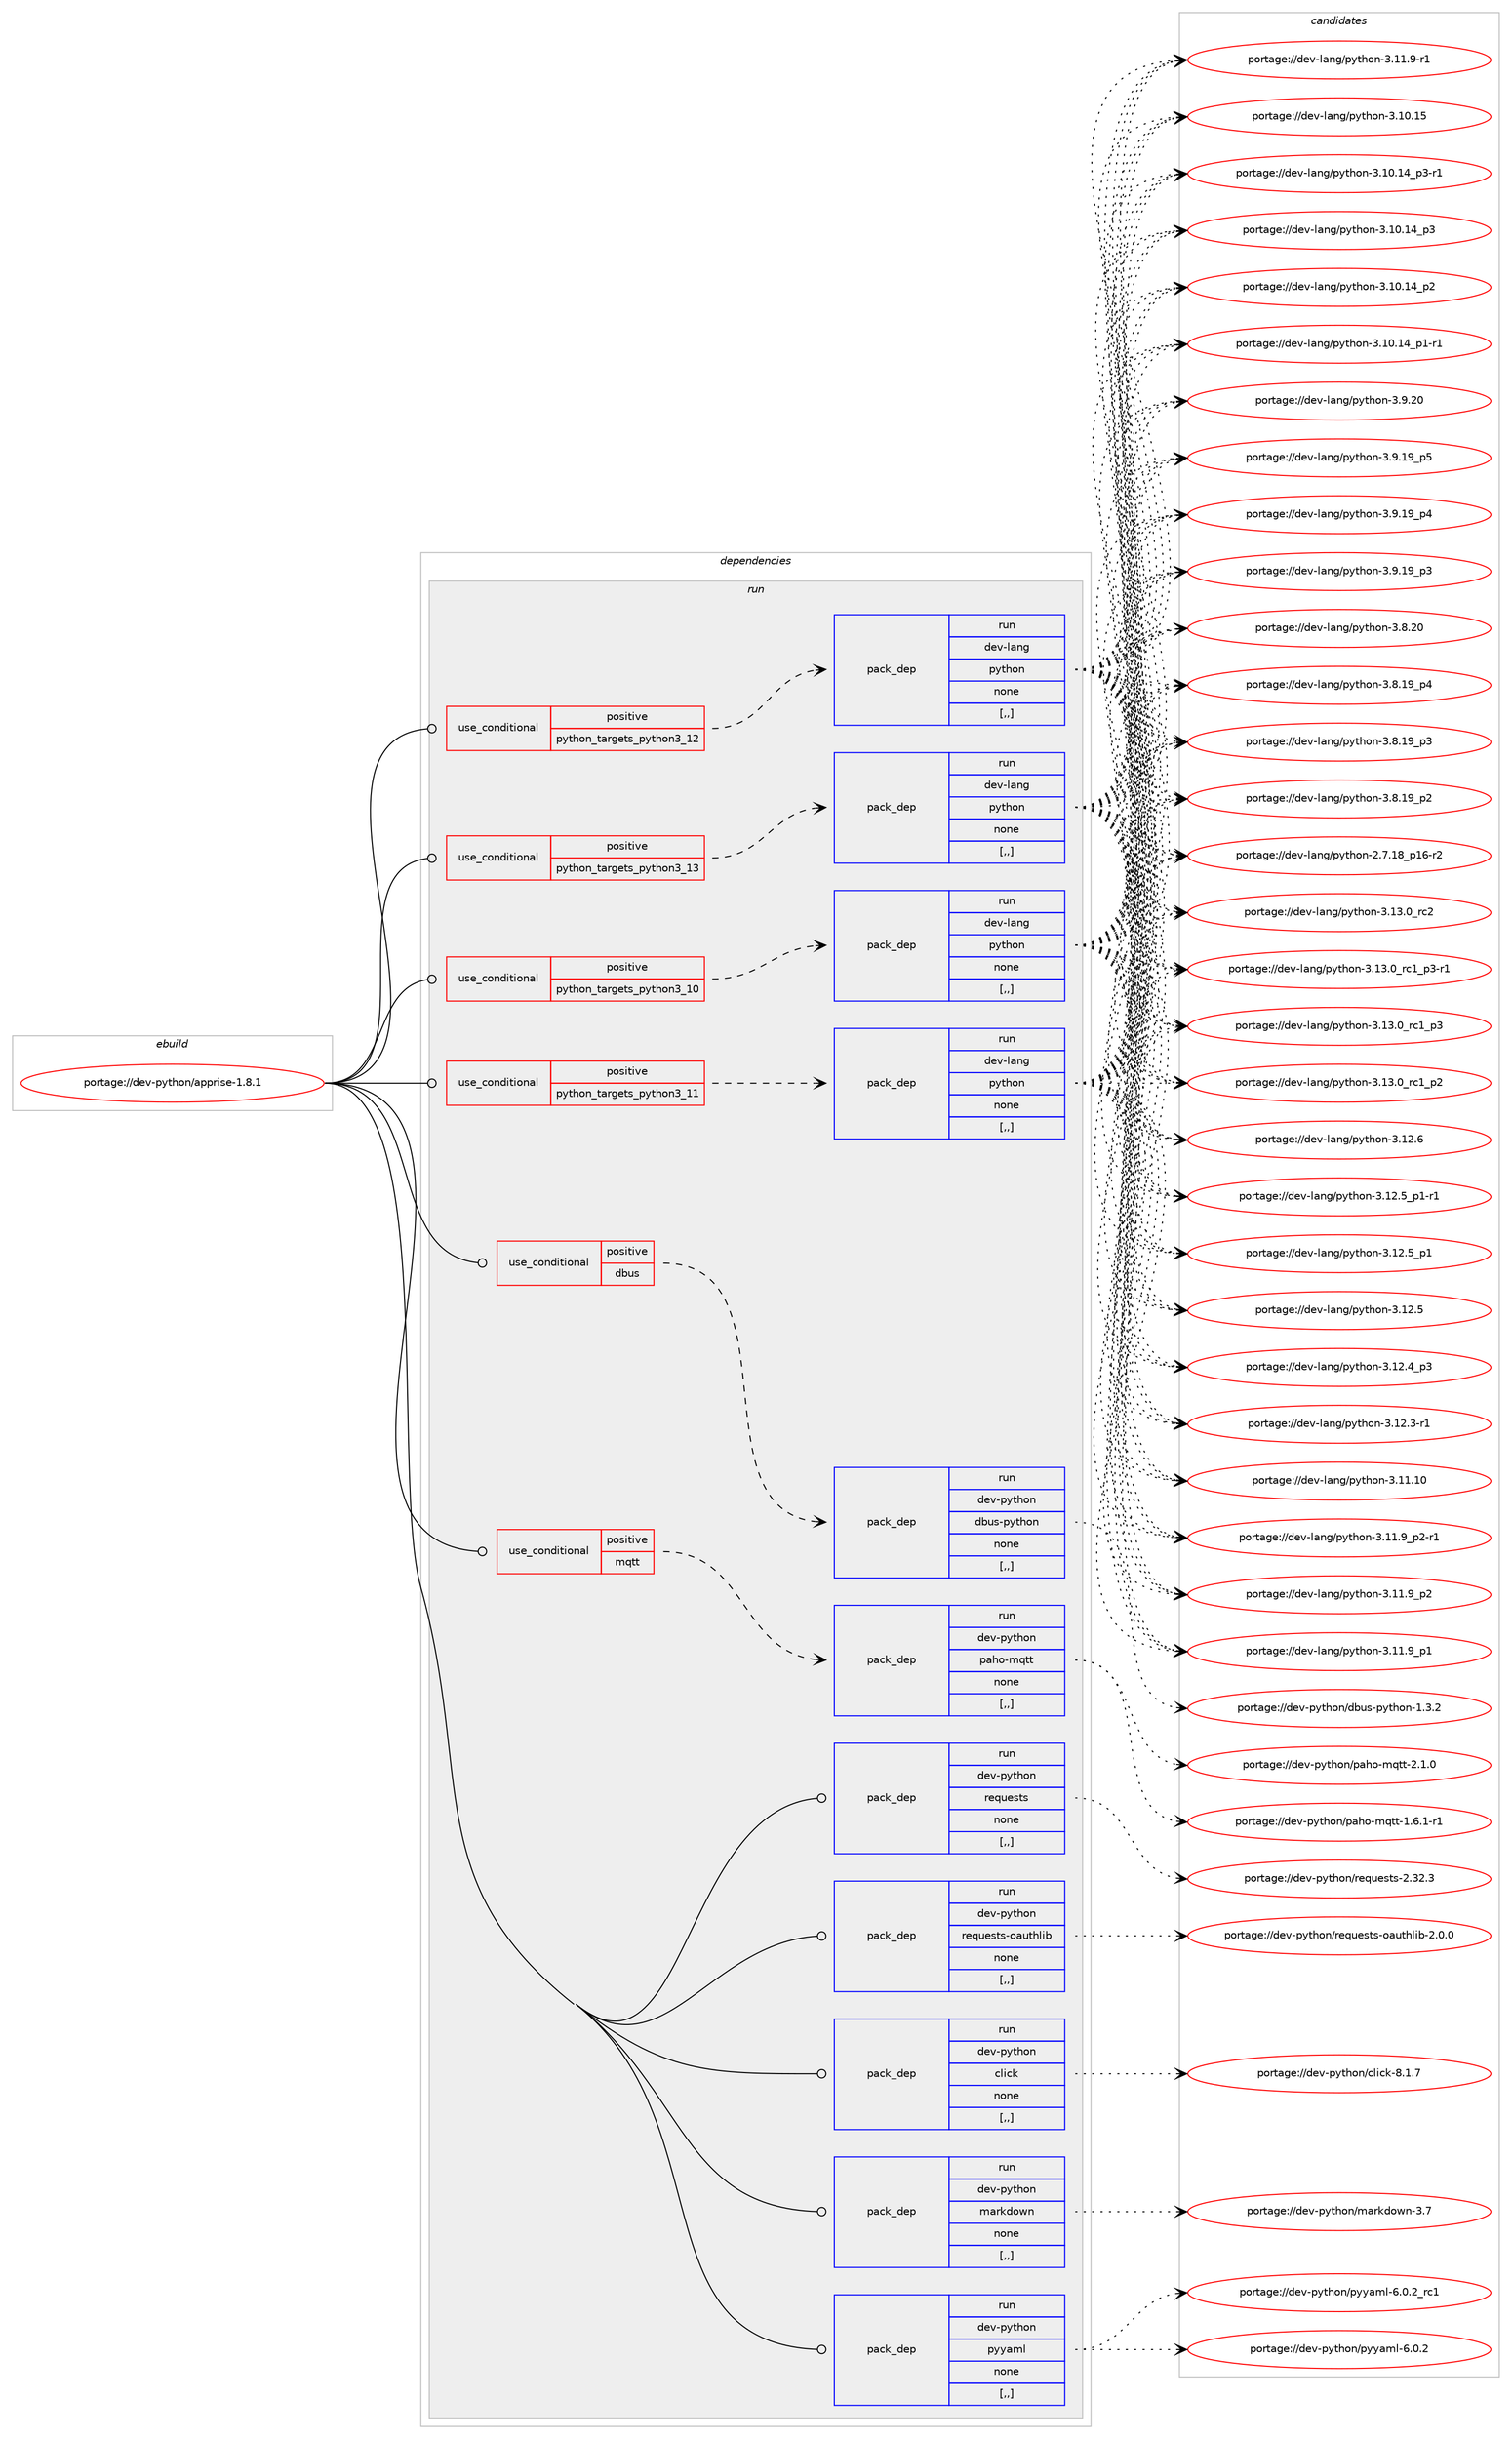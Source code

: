 digraph prolog {

# *************
# Graph options
# *************

newrank=true;
concentrate=true;
compound=true;
graph [rankdir=LR,fontname=Helvetica,fontsize=10,ranksep=1.5];#, ranksep=2.5, nodesep=0.2];
edge  [arrowhead=vee];
node  [fontname=Helvetica,fontsize=10];

# **********
# The ebuild
# **********

subgraph cluster_leftcol {
color=gray;
label=<<i>ebuild</i>>;
id [label="portage://dev-python/apprise-1.8.1", color=red, width=4, href="../dev-python/apprise-1.8.1.svg"];
}

# ****************
# The dependencies
# ****************

subgraph cluster_midcol {
color=gray;
label=<<i>dependencies</i>>;
subgraph cluster_compile {
fillcolor="#eeeeee";
style=filled;
label=<<i>compile</i>>;
}
subgraph cluster_compileandrun {
fillcolor="#eeeeee";
style=filled;
label=<<i>compile and run</i>>;
}
subgraph cluster_run {
fillcolor="#eeeeee";
style=filled;
label=<<i>run</i>>;
subgraph cond161195 {
dependency636211 [label=<<TABLE BORDER="0" CELLBORDER="1" CELLSPACING="0" CELLPADDING="4"><TR><TD ROWSPAN="3" CELLPADDING="10">use_conditional</TD></TR><TR><TD>positive</TD></TR><TR><TD>dbus</TD></TR></TABLE>>, shape=none, color=red];
subgraph pack470202 {
dependency636212 [label=<<TABLE BORDER="0" CELLBORDER="1" CELLSPACING="0" CELLPADDING="4" WIDTH="220"><TR><TD ROWSPAN="6" CELLPADDING="30">pack_dep</TD></TR><TR><TD WIDTH="110">run</TD></TR><TR><TD>dev-python</TD></TR><TR><TD>dbus-python</TD></TR><TR><TD>none</TD></TR><TR><TD>[,,]</TD></TR></TABLE>>, shape=none, color=blue];
}
dependency636211:e -> dependency636212:w [weight=20,style="dashed",arrowhead="vee"];
}
id:e -> dependency636211:w [weight=20,style="solid",arrowhead="odot"];
subgraph cond161196 {
dependency636213 [label=<<TABLE BORDER="0" CELLBORDER="1" CELLSPACING="0" CELLPADDING="4"><TR><TD ROWSPAN="3" CELLPADDING="10">use_conditional</TD></TR><TR><TD>positive</TD></TR><TR><TD>mqtt</TD></TR></TABLE>>, shape=none, color=red];
subgraph pack470203 {
dependency636214 [label=<<TABLE BORDER="0" CELLBORDER="1" CELLSPACING="0" CELLPADDING="4" WIDTH="220"><TR><TD ROWSPAN="6" CELLPADDING="30">pack_dep</TD></TR><TR><TD WIDTH="110">run</TD></TR><TR><TD>dev-python</TD></TR><TR><TD>paho-mqtt</TD></TR><TR><TD>none</TD></TR><TR><TD>[,,]</TD></TR></TABLE>>, shape=none, color=blue];
}
dependency636213:e -> dependency636214:w [weight=20,style="dashed",arrowhead="vee"];
}
id:e -> dependency636213:w [weight=20,style="solid",arrowhead="odot"];
subgraph cond161197 {
dependency636215 [label=<<TABLE BORDER="0" CELLBORDER="1" CELLSPACING="0" CELLPADDING="4"><TR><TD ROWSPAN="3" CELLPADDING="10">use_conditional</TD></TR><TR><TD>positive</TD></TR><TR><TD>python_targets_python3_10</TD></TR></TABLE>>, shape=none, color=red];
subgraph pack470204 {
dependency636216 [label=<<TABLE BORDER="0" CELLBORDER="1" CELLSPACING="0" CELLPADDING="4" WIDTH="220"><TR><TD ROWSPAN="6" CELLPADDING="30">pack_dep</TD></TR><TR><TD WIDTH="110">run</TD></TR><TR><TD>dev-lang</TD></TR><TR><TD>python</TD></TR><TR><TD>none</TD></TR><TR><TD>[,,]</TD></TR></TABLE>>, shape=none, color=blue];
}
dependency636215:e -> dependency636216:w [weight=20,style="dashed",arrowhead="vee"];
}
id:e -> dependency636215:w [weight=20,style="solid",arrowhead="odot"];
subgraph cond161198 {
dependency636217 [label=<<TABLE BORDER="0" CELLBORDER="1" CELLSPACING="0" CELLPADDING="4"><TR><TD ROWSPAN="3" CELLPADDING="10">use_conditional</TD></TR><TR><TD>positive</TD></TR><TR><TD>python_targets_python3_11</TD></TR></TABLE>>, shape=none, color=red];
subgraph pack470205 {
dependency636218 [label=<<TABLE BORDER="0" CELLBORDER="1" CELLSPACING="0" CELLPADDING="4" WIDTH="220"><TR><TD ROWSPAN="6" CELLPADDING="30">pack_dep</TD></TR><TR><TD WIDTH="110">run</TD></TR><TR><TD>dev-lang</TD></TR><TR><TD>python</TD></TR><TR><TD>none</TD></TR><TR><TD>[,,]</TD></TR></TABLE>>, shape=none, color=blue];
}
dependency636217:e -> dependency636218:w [weight=20,style="dashed",arrowhead="vee"];
}
id:e -> dependency636217:w [weight=20,style="solid",arrowhead="odot"];
subgraph cond161199 {
dependency636219 [label=<<TABLE BORDER="0" CELLBORDER="1" CELLSPACING="0" CELLPADDING="4"><TR><TD ROWSPAN="3" CELLPADDING="10">use_conditional</TD></TR><TR><TD>positive</TD></TR><TR><TD>python_targets_python3_12</TD></TR></TABLE>>, shape=none, color=red];
subgraph pack470206 {
dependency636220 [label=<<TABLE BORDER="0" CELLBORDER="1" CELLSPACING="0" CELLPADDING="4" WIDTH="220"><TR><TD ROWSPAN="6" CELLPADDING="30">pack_dep</TD></TR><TR><TD WIDTH="110">run</TD></TR><TR><TD>dev-lang</TD></TR><TR><TD>python</TD></TR><TR><TD>none</TD></TR><TR><TD>[,,]</TD></TR></TABLE>>, shape=none, color=blue];
}
dependency636219:e -> dependency636220:w [weight=20,style="dashed",arrowhead="vee"];
}
id:e -> dependency636219:w [weight=20,style="solid",arrowhead="odot"];
subgraph cond161200 {
dependency636221 [label=<<TABLE BORDER="0" CELLBORDER="1" CELLSPACING="0" CELLPADDING="4"><TR><TD ROWSPAN="3" CELLPADDING="10">use_conditional</TD></TR><TR><TD>positive</TD></TR><TR><TD>python_targets_python3_13</TD></TR></TABLE>>, shape=none, color=red];
subgraph pack470207 {
dependency636222 [label=<<TABLE BORDER="0" CELLBORDER="1" CELLSPACING="0" CELLPADDING="4" WIDTH="220"><TR><TD ROWSPAN="6" CELLPADDING="30">pack_dep</TD></TR><TR><TD WIDTH="110">run</TD></TR><TR><TD>dev-lang</TD></TR><TR><TD>python</TD></TR><TR><TD>none</TD></TR><TR><TD>[,,]</TD></TR></TABLE>>, shape=none, color=blue];
}
dependency636221:e -> dependency636222:w [weight=20,style="dashed",arrowhead="vee"];
}
id:e -> dependency636221:w [weight=20,style="solid",arrowhead="odot"];
subgraph pack470208 {
dependency636223 [label=<<TABLE BORDER="0" CELLBORDER="1" CELLSPACING="0" CELLPADDING="4" WIDTH="220"><TR><TD ROWSPAN="6" CELLPADDING="30">pack_dep</TD></TR><TR><TD WIDTH="110">run</TD></TR><TR><TD>dev-python</TD></TR><TR><TD>click</TD></TR><TR><TD>none</TD></TR><TR><TD>[,,]</TD></TR></TABLE>>, shape=none, color=blue];
}
id:e -> dependency636223:w [weight=20,style="solid",arrowhead="odot"];
subgraph pack470209 {
dependency636224 [label=<<TABLE BORDER="0" CELLBORDER="1" CELLSPACING="0" CELLPADDING="4" WIDTH="220"><TR><TD ROWSPAN="6" CELLPADDING="30">pack_dep</TD></TR><TR><TD WIDTH="110">run</TD></TR><TR><TD>dev-python</TD></TR><TR><TD>markdown</TD></TR><TR><TD>none</TD></TR><TR><TD>[,,]</TD></TR></TABLE>>, shape=none, color=blue];
}
id:e -> dependency636224:w [weight=20,style="solid",arrowhead="odot"];
subgraph pack470210 {
dependency636225 [label=<<TABLE BORDER="0" CELLBORDER="1" CELLSPACING="0" CELLPADDING="4" WIDTH="220"><TR><TD ROWSPAN="6" CELLPADDING="30">pack_dep</TD></TR><TR><TD WIDTH="110">run</TD></TR><TR><TD>dev-python</TD></TR><TR><TD>pyyaml</TD></TR><TR><TD>none</TD></TR><TR><TD>[,,]</TD></TR></TABLE>>, shape=none, color=blue];
}
id:e -> dependency636225:w [weight=20,style="solid",arrowhead="odot"];
subgraph pack470211 {
dependency636226 [label=<<TABLE BORDER="0" CELLBORDER="1" CELLSPACING="0" CELLPADDING="4" WIDTH="220"><TR><TD ROWSPAN="6" CELLPADDING="30">pack_dep</TD></TR><TR><TD WIDTH="110">run</TD></TR><TR><TD>dev-python</TD></TR><TR><TD>requests</TD></TR><TR><TD>none</TD></TR><TR><TD>[,,]</TD></TR></TABLE>>, shape=none, color=blue];
}
id:e -> dependency636226:w [weight=20,style="solid",arrowhead="odot"];
subgraph pack470212 {
dependency636227 [label=<<TABLE BORDER="0" CELLBORDER="1" CELLSPACING="0" CELLPADDING="4" WIDTH="220"><TR><TD ROWSPAN="6" CELLPADDING="30">pack_dep</TD></TR><TR><TD WIDTH="110">run</TD></TR><TR><TD>dev-python</TD></TR><TR><TD>requests-oauthlib</TD></TR><TR><TD>none</TD></TR><TR><TD>[,,]</TD></TR></TABLE>>, shape=none, color=blue];
}
id:e -> dependency636227:w [weight=20,style="solid",arrowhead="odot"];
}
}

# **************
# The candidates
# **************

subgraph cluster_choices {
rank=same;
color=gray;
label=<<i>candidates</i>>;

subgraph choice470202 {
color=black;
nodesep=1;
choice10010111845112121116104111110471009811711545112121116104111110454946514650 [label="portage://dev-python/dbus-python-1.3.2", color=red, width=4,href="../dev-python/dbus-python-1.3.2.svg"];
dependency636212:e -> choice10010111845112121116104111110471009811711545112121116104111110454946514650:w [style=dotted,weight="100"];
}
subgraph choice470203 {
color=black;
nodesep=1;
choice10010111845112121116104111110471129710411145109113116116455046494648 [label="portage://dev-python/paho-mqtt-2.1.0", color=red, width=4,href="../dev-python/paho-mqtt-2.1.0.svg"];
choice100101118451121211161041111104711297104111451091131161164549465446494511449 [label="portage://dev-python/paho-mqtt-1.6.1-r1", color=red, width=4,href="../dev-python/paho-mqtt-1.6.1-r1.svg"];
dependency636214:e -> choice10010111845112121116104111110471129710411145109113116116455046494648:w [style=dotted,weight="100"];
dependency636214:e -> choice100101118451121211161041111104711297104111451091131161164549465446494511449:w [style=dotted,weight="100"];
}
subgraph choice470204 {
color=black;
nodesep=1;
choice10010111845108971101034711212111610411111045514649514648951149950 [label="portage://dev-lang/python-3.13.0_rc2", color=red, width=4,href="../dev-lang/python-3.13.0_rc2.svg"];
choice1001011184510897110103471121211161041111104551464951464895114994995112514511449 [label="portage://dev-lang/python-3.13.0_rc1_p3-r1", color=red, width=4,href="../dev-lang/python-3.13.0_rc1_p3-r1.svg"];
choice100101118451089711010347112121116104111110455146495146489511499499511251 [label="portage://dev-lang/python-3.13.0_rc1_p3", color=red, width=4,href="../dev-lang/python-3.13.0_rc1_p3.svg"];
choice100101118451089711010347112121116104111110455146495146489511499499511250 [label="portage://dev-lang/python-3.13.0_rc1_p2", color=red, width=4,href="../dev-lang/python-3.13.0_rc1_p2.svg"];
choice10010111845108971101034711212111610411111045514649504654 [label="portage://dev-lang/python-3.12.6", color=red, width=4,href="../dev-lang/python-3.12.6.svg"];
choice1001011184510897110103471121211161041111104551464950465395112494511449 [label="portage://dev-lang/python-3.12.5_p1-r1", color=red, width=4,href="../dev-lang/python-3.12.5_p1-r1.svg"];
choice100101118451089711010347112121116104111110455146495046539511249 [label="portage://dev-lang/python-3.12.5_p1", color=red, width=4,href="../dev-lang/python-3.12.5_p1.svg"];
choice10010111845108971101034711212111610411111045514649504653 [label="portage://dev-lang/python-3.12.5", color=red, width=4,href="../dev-lang/python-3.12.5.svg"];
choice100101118451089711010347112121116104111110455146495046529511251 [label="portage://dev-lang/python-3.12.4_p3", color=red, width=4,href="../dev-lang/python-3.12.4_p3.svg"];
choice100101118451089711010347112121116104111110455146495046514511449 [label="portage://dev-lang/python-3.12.3-r1", color=red, width=4,href="../dev-lang/python-3.12.3-r1.svg"];
choice1001011184510897110103471121211161041111104551464949464948 [label="portage://dev-lang/python-3.11.10", color=red, width=4,href="../dev-lang/python-3.11.10.svg"];
choice1001011184510897110103471121211161041111104551464949465795112504511449 [label="portage://dev-lang/python-3.11.9_p2-r1", color=red, width=4,href="../dev-lang/python-3.11.9_p2-r1.svg"];
choice100101118451089711010347112121116104111110455146494946579511250 [label="portage://dev-lang/python-3.11.9_p2", color=red, width=4,href="../dev-lang/python-3.11.9_p2.svg"];
choice100101118451089711010347112121116104111110455146494946579511249 [label="portage://dev-lang/python-3.11.9_p1", color=red, width=4,href="../dev-lang/python-3.11.9_p1.svg"];
choice100101118451089711010347112121116104111110455146494946574511449 [label="portage://dev-lang/python-3.11.9-r1", color=red, width=4,href="../dev-lang/python-3.11.9-r1.svg"];
choice1001011184510897110103471121211161041111104551464948464953 [label="portage://dev-lang/python-3.10.15", color=red, width=4,href="../dev-lang/python-3.10.15.svg"];
choice100101118451089711010347112121116104111110455146494846495295112514511449 [label="portage://dev-lang/python-3.10.14_p3-r1", color=red, width=4,href="../dev-lang/python-3.10.14_p3-r1.svg"];
choice10010111845108971101034711212111610411111045514649484649529511251 [label="portage://dev-lang/python-3.10.14_p3", color=red, width=4,href="../dev-lang/python-3.10.14_p3.svg"];
choice10010111845108971101034711212111610411111045514649484649529511250 [label="portage://dev-lang/python-3.10.14_p2", color=red, width=4,href="../dev-lang/python-3.10.14_p2.svg"];
choice100101118451089711010347112121116104111110455146494846495295112494511449 [label="portage://dev-lang/python-3.10.14_p1-r1", color=red, width=4,href="../dev-lang/python-3.10.14_p1-r1.svg"];
choice10010111845108971101034711212111610411111045514657465048 [label="portage://dev-lang/python-3.9.20", color=red, width=4,href="../dev-lang/python-3.9.20.svg"];
choice100101118451089711010347112121116104111110455146574649579511253 [label="portage://dev-lang/python-3.9.19_p5", color=red, width=4,href="../dev-lang/python-3.9.19_p5.svg"];
choice100101118451089711010347112121116104111110455146574649579511252 [label="portage://dev-lang/python-3.9.19_p4", color=red, width=4,href="../dev-lang/python-3.9.19_p4.svg"];
choice100101118451089711010347112121116104111110455146574649579511251 [label="portage://dev-lang/python-3.9.19_p3", color=red, width=4,href="../dev-lang/python-3.9.19_p3.svg"];
choice10010111845108971101034711212111610411111045514656465048 [label="portage://dev-lang/python-3.8.20", color=red, width=4,href="../dev-lang/python-3.8.20.svg"];
choice100101118451089711010347112121116104111110455146564649579511252 [label="portage://dev-lang/python-3.8.19_p4", color=red, width=4,href="../dev-lang/python-3.8.19_p4.svg"];
choice100101118451089711010347112121116104111110455146564649579511251 [label="portage://dev-lang/python-3.8.19_p3", color=red, width=4,href="../dev-lang/python-3.8.19_p3.svg"];
choice100101118451089711010347112121116104111110455146564649579511250 [label="portage://dev-lang/python-3.8.19_p2", color=red, width=4,href="../dev-lang/python-3.8.19_p2.svg"];
choice100101118451089711010347112121116104111110455046554649569511249544511450 [label="portage://dev-lang/python-2.7.18_p16-r2", color=red, width=4,href="../dev-lang/python-2.7.18_p16-r2.svg"];
dependency636216:e -> choice10010111845108971101034711212111610411111045514649514648951149950:w [style=dotted,weight="100"];
dependency636216:e -> choice1001011184510897110103471121211161041111104551464951464895114994995112514511449:w [style=dotted,weight="100"];
dependency636216:e -> choice100101118451089711010347112121116104111110455146495146489511499499511251:w [style=dotted,weight="100"];
dependency636216:e -> choice100101118451089711010347112121116104111110455146495146489511499499511250:w [style=dotted,weight="100"];
dependency636216:e -> choice10010111845108971101034711212111610411111045514649504654:w [style=dotted,weight="100"];
dependency636216:e -> choice1001011184510897110103471121211161041111104551464950465395112494511449:w [style=dotted,weight="100"];
dependency636216:e -> choice100101118451089711010347112121116104111110455146495046539511249:w [style=dotted,weight="100"];
dependency636216:e -> choice10010111845108971101034711212111610411111045514649504653:w [style=dotted,weight="100"];
dependency636216:e -> choice100101118451089711010347112121116104111110455146495046529511251:w [style=dotted,weight="100"];
dependency636216:e -> choice100101118451089711010347112121116104111110455146495046514511449:w [style=dotted,weight="100"];
dependency636216:e -> choice1001011184510897110103471121211161041111104551464949464948:w [style=dotted,weight="100"];
dependency636216:e -> choice1001011184510897110103471121211161041111104551464949465795112504511449:w [style=dotted,weight="100"];
dependency636216:e -> choice100101118451089711010347112121116104111110455146494946579511250:w [style=dotted,weight="100"];
dependency636216:e -> choice100101118451089711010347112121116104111110455146494946579511249:w [style=dotted,weight="100"];
dependency636216:e -> choice100101118451089711010347112121116104111110455146494946574511449:w [style=dotted,weight="100"];
dependency636216:e -> choice1001011184510897110103471121211161041111104551464948464953:w [style=dotted,weight="100"];
dependency636216:e -> choice100101118451089711010347112121116104111110455146494846495295112514511449:w [style=dotted,weight="100"];
dependency636216:e -> choice10010111845108971101034711212111610411111045514649484649529511251:w [style=dotted,weight="100"];
dependency636216:e -> choice10010111845108971101034711212111610411111045514649484649529511250:w [style=dotted,weight="100"];
dependency636216:e -> choice100101118451089711010347112121116104111110455146494846495295112494511449:w [style=dotted,weight="100"];
dependency636216:e -> choice10010111845108971101034711212111610411111045514657465048:w [style=dotted,weight="100"];
dependency636216:e -> choice100101118451089711010347112121116104111110455146574649579511253:w [style=dotted,weight="100"];
dependency636216:e -> choice100101118451089711010347112121116104111110455146574649579511252:w [style=dotted,weight="100"];
dependency636216:e -> choice100101118451089711010347112121116104111110455146574649579511251:w [style=dotted,weight="100"];
dependency636216:e -> choice10010111845108971101034711212111610411111045514656465048:w [style=dotted,weight="100"];
dependency636216:e -> choice100101118451089711010347112121116104111110455146564649579511252:w [style=dotted,weight="100"];
dependency636216:e -> choice100101118451089711010347112121116104111110455146564649579511251:w [style=dotted,weight="100"];
dependency636216:e -> choice100101118451089711010347112121116104111110455146564649579511250:w [style=dotted,weight="100"];
dependency636216:e -> choice100101118451089711010347112121116104111110455046554649569511249544511450:w [style=dotted,weight="100"];
}
subgraph choice470205 {
color=black;
nodesep=1;
choice10010111845108971101034711212111610411111045514649514648951149950 [label="portage://dev-lang/python-3.13.0_rc2", color=red, width=4,href="../dev-lang/python-3.13.0_rc2.svg"];
choice1001011184510897110103471121211161041111104551464951464895114994995112514511449 [label="portage://dev-lang/python-3.13.0_rc1_p3-r1", color=red, width=4,href="../dev-lang/python-3.13.0_rc1_p3-r1.svg"];
choice100101118451089711010347112121116104111110455146495146489511499499511251 [label="portage://dev-lang/python-3.13.0_rc1_p3", color=red, width=4,href="../dev-lang/python-3.13.0_rc1_p3.svg"];
choice100101118451089711010347112121116104111110455146495146489511499499511250 [label="portage://dev-lang/python-3.13.0_rc1_p2", color=red, width=4,href="../dev-lang/python-3.13.0_rc1_p2.svg"];
choice10010111845108971101034711212111610411111045514649504654 [label="portage://dev-lang/python-3.12.6", color=red, width=4,href="../dev-lang/python-3.12.6.svg"];
choice1001011184510897110103471121211161041111104551464950465395112494511449 [label="portage://dev-lang/python-3.12.5_p1-r1", color=red, width=4,href="../dev-lang/python-3.12.5_p1-r1.svg"];
choice100101118451089711010347112121116104111110455146495046539511249 [label="portage://dev-lang/python-3.12.5_p1", color=red, width=4,href="../dev-lang/python-3.12.5_p1.svg"];
choice10010111845108971101034711212111610411111045514649504653 [label="portage://dev-lang/python-3.12.5", color=red, width=4,href="../dev-lang/python-3.12.5.svg"];
choice100101118451089711010347112121116104111110455146495046529511251 [label="portage://dev-lang/python-3.12.4_p3", color=red, width=4,href="../dev-lang/python-3.12.4_p3.svg"];
choice100101118451089711010347112121116104111110455146495046514511449 [label="portage://dev-lang/python-3.12.3-r1", color=red, width=4,href="../dev-lang/python-3.12.3-r1.svg"];
choice1001011184510897110103471121211161041111104551464949464948 [label="portage://dev-lang/python-3.11.10", color=red, width=4,href="../dev-lang/python-3.11.10.svg"];
choice1001011184510897110103471121211161041111104551464949465795112504511449 [label="portage://dev-lang/python-3.11.9_p2-r1", color=red, width=4,href="../dev-lang/python-3.11.9_p2-r1.svg"];
choice100101118451089711010347112121116104111110455146494946579511250 [label="portage://dev-lang/python-3.11.9_p2", color=red, width=4,href="../dev-lang/python-3.11.9_p2.svg"];
choice100101118451089711010347112121116104111110455146494946579511249 [label="portage://dev-lang/python-3.11.9_p1", color=red, width=4,href="../dev-lang/python-3.11.9_p1.svg"];
choice100101118451089711010347112121116104111110455146494946574511449 [label="portage://dev-lang/python-3.11.9-r1", color=red, width=4,href="../dev-lang/python-3.11.9-r1.svg"];
choice1001011184510897110103471121211161041111104551464948464953 [label="portage://dev-lang/python-3.10.15", color=red, width=4,href="../dev-lang/python-3.10.15.svg"];
choice100101118451089711010347112121116104111110455146494846495295112514511449 [label="portage://dev-lang/python-3.10.14_p3-r1", color=red, width=4,href="../dev-lang/python-3.10.14_p3-r1.svg"];
choice10010111845108971101034711212111610411111045514649484649529511251 [label="portage://dev-lang/python-3.10.14_p3", color=red, width=4,href="../dev-lang/python-3.10.14_p3.svg"];
choice10010111845108971101034711212111610411111045514649484649529511250 [label="portage://dev-lang/python-3.10.14_p2", color=red, width=4,href="../dev-lang/python-3.10.14_p2.svg"];
choice100101118451089711010347112121116104111110455146494846495295112494511449 [label="portage://dev-lang/python-3.10.14_p1-r1", color=red, width=4,href="../dev-lang/python-3.10.14_p1-r1.svg"];
choice10010111845108971101034711212111610411111045514657465048 [label="portage://dev-lang/python-3.9.20", color=red, width=4,href="../dev-lang/python-3.9.20.svg"];
choice100101118451089711010347112121116104111110455146574649579511253 [label="portage://dev-lang/python-3.9.19_p5", color=red, width=4,href="../dev-lang/python-3.9.19_p5.svg"];
choice100101118451089711010347112121116104111110455146574649579511252 [label="portage://dev-lang/python-3.9.19_p4", color=red, width=4,href="../dev-lang/python-3.9.19_p4.svg"];
choice100101118451089711010347112121116104111110455146574649579511251 [label="portage://dev-lang/python-3.9.19_p3", color=red, width=4,href="../dev-lang/python-3.9.19_p3.svg"];
choice10010111845108971101034711212111610411111045514656465048 [label="portage://dev-lang/python-3.8.20", color=red, width=4,href="../dev-lang/python-3.8.20.svg"];
choice100101118451089711010347112121116104111110455146564649579511252 [label="portage://dev-lang/python-3.8.19_p4", color=red, width=4,href="../dev-lang/python-3.8.19_p4.svg"];
choice100101118451089711010347112121116104111110455146564649579511251 [label="portage://dev-lang/python-3.8.19_p3", color=red, width=4,href="../dev-lang/python-3.8.19_p3.svg"];
choice100101118451089711010347112121116104111110455146564649579511250 [label="portage://dev-lang/python-3.8.19_p2", color=red, width=4,href="../dev-lang/python-3.8.19_p2.svg"];
choice100101118451089711010347112121116104111110455046554649569511249544511450 [label="portage://dev-lang/python-2.7.18_p16-r2", color=red, width=4,href="../dev-lang/python-2.7.18_p16-r2.svg"];
dependency636218:e -> choice10010111845108971101034711212111610411111045514649514648951149950:w [style=dotted,weight="100"];
dependency636218:e -> choice1001011184510897110103471121211161041111104551464951464895114994995112514511449:w [style=dotted,weight="100"];
dependency636218:e -> choice100101118451089711010347112121116104111110455146495146489511499499511251:w [style=dotted,weight="100"];
dependency636218:e -> choice100101118451089711010347112121116104111110455146495146489511499499511250:w [style=dotted,weight="100"];
dependency636218:e -> choice10010111845108971101034711212111610411111045514649504654:w [style=dotted,weight="100"];
dependency636218:e -> choice1001011184510897110103471121211161041111104551464950465395112494511449:w [style=dotted,weight="100"];
dependency636218:e -> choice100101118451089711010347112121116104111110455146495046539511249:w [style=dotted,weight="100"];
dependency636218:e -> choice10010111845108971101034711212111610411111045514649504653:w [style=dotted,weight="100"];
dependency636218:e -> choice100101118451089711010347112121116104111110455146495046529511251:w [style=dotted,weight="100"];
dependency636218:e -> choice100101118451089711010347112121116104111110455146495046514511449:w [style=dotted,weight="100"];
dependency636218:e -> choice1001011184510897110103471121211161041111104551464949464948:w [style=dotted,weight="100"];
dependency636218:e -> choice1001011184510897110103471121211161041111104551464949465795112504511449:w [style=dotted,weight="100"];
dependency636218:e -> choice100101118451089711010347112121116104111110455146494946579511250:w [style=dotted,weight="100"];
dependency636218:e -> choice100101118451089711010347112121116104111110455146494946579511249:w [style=dotted,weight="100"];
dependency636218:e -> choice100101118451089711010347112121116104111110455146494946574511449:w [style=dotted,weight="100"];
dependency636218:e -> choice1001011184510897110103471121211161041111104551464948464953:w [style=dotted,weight="100"];
dependency636218:e -> choice100101118451089711010347112121116104111110455146494846495295112514511449:w [style=dotted,weight="100"];
dependency636218:e -> choice10010111845108971101034711212111610411111045514649484649529511251:w [style=dotted,weight="100"];
dependency636218:e -> choice10010111845108971101034711212111610411111045514649484649529511250:w [style=dotted,weight="100"];
dependency636218:e -> choice100101118451089711010347112121116104111110455146494846495295112494511449:w [style=dotted,weight="100"];
dependency636218:e -> choice10010111845108971101034711212111610411111045514657465048:w [style=dotted,weight="100"];
dependency636218:e -> choice100101118451089711010347112121116104111110455146574649579511253:w [style=dotted,weight="100"];
dependency636218:e -> choice100101118451089711010347112121116104111110455146574649579511252:w [style=dotted,weight="100"];
dependency636218:e -> choice100101118451089711010347112121116104111110455146574649579511251:w [style=dotted,weight="100"];
dependency636218:e -> choice10010111845108971101034711212111610411111045514656465048:w [style=dotted,weight="100"];
dependency636218:e -> choice100101118451089711010347112121116104111110455146564649579511252:w [style=dotted,weight="100"];
dependency636218:e -> choice100101118451089711010347112121116104111110455146564649579511251:w [style=dotted,weight="100"];
dependency636218:e -> choice100101118451089711010347112121116104111110455146564649579511250:w [style=dotted,weight="100"];
dependency636218:e -> choice100101118451089711010347112121116104111110455046554649569511249544511450:w [style=dotted,weight="100"];
}
subgraph choice470206 {
color=black;
nodesep=1;
choice10010111845108971101034711212111610411111045514649514648951149950 [label="portage://dev-lang/python-3.13.0_rc2", color=red, width=4,href="../dev-lang/python-3.13.0_rc2.svg"];
choice1001011184510897110103471121211161041111104551464951464895114994995112514511449 [label="portage://dev-lang/python-3.13.0_rc1_p3-r1", color=red, width=4,href="../dev-lang/python-3.13.0_rc1_p3-r1.svg"];
choice100101118451089711010347112121116104111110455146495146489511499499511251 [label="portage://dev-lang/python-3.13.0_rc1_p3", color=red, width=4,href="../dev-lang/python-3.13.0_rc1_p3.svg"];
choice100101118451089711010347112121116104111110455146495146489511499499511250 [label="portage://dev-lang/python-3.13.0_rc1_p2", color=red, width=4,href="../dev-lang/python-3.13.0_rc1_p2.svg"];
choice10010111845108971101034711212111610411111045514649504654 [label="portage://dev-lang/python-3.12.6", color=red, width=4,href="../dev-lang/python-3.12.6.svg"];
choice1001011184510897110103471121211161041111104551464950465395112494511449 [label="portage://dev-lang/python-3.12.5_p1-r1", color=red, width=4,href="../dev-lang/python-3.12.5_p1-r1.svg"];
choice100101118451089711010347112121116104111110455146495046539511249 [label="portage://dev-lang/python-3.12.5_p1", color=red, width=4,href="../dev-lang/python-3.12.5_p1.svg"];
choice10010111845108971101034711212111610411111045514649504653 [label="portage://dev-lang/python-3.12.5", color=red, width=4,href="../dev-lang/python-3.12.5.svg"];
choice100101118451089711010347112121116104111110455146495046529511251 [label="portage://dev-lang/python-3.12.4_p3", color=red, width=4,href="../dev-lang/python-3.12.4_p3.svg"];
choice100101118451089711010347112121116104111110455146495046514511449 [label="portage://dev-lang/python-3.12.3-r1", color=red, width=4,href="../dev-lang/python-3.12.3-r1.svg"];
choice1001011184510897110103471121211161041111104551464949464948 [label="portage://dev-lang/python-3.11.10", color=red, width=4,href="../dev-lang/python-3.11.10.svg"];
choice1001011184510897110103471121211161041111104551464949465795112504511449 [label="portage://dev-lang/python-3.11.9_p2-r1", color=red, width=4,href="../dev-lang/python-3.11.9_p2-r1.svg"];
choice100101118451089711010347112121116104111110455146494946579511250 [label="portage://dev-lang/python-3.11.9_p2", color=red, width=4,href="../dev-lang/python-3.11.9_p2.svg"];
choice100101118451089711010347112121116104111110455146494946579511249 [label="portage://dev-lang/python-3.11.9_p1", color=red, width=4,href="../dev-lang/python-3.11.9_p1.svg"];
choice100101118451089711010347112121116104111110455146494946574511449 [label="portage://dev-lang/python-3.11.9-r1", color=red, width=4,href="../dev-lang/python-3.11.9-r1.svg"];
choice1001011184510897110103471121211161041111104551464948464953 [label="portage://dev-lang/python-3.10.15", color=red, width=4,href="../dev-lang/python-3.10.15.svg"];
choice100101118451089711010347112121116104111110455146494846495295112514511449 [label="portage://dev-lang/python-3.10.14_p3-r1", color=red, width=4,href="../dev-lang/python-3.10.14_p3-r1.svg"];
choice10010111845108971101034711212111610411111045514649484649529511251 [label="portage://dev-lang/python-3.10.14_p3", color=red, width=4,href="../dev-lang/python-3.10.14_p3.svg"];
choice10010111845108971101034711212111610411111045514649484649529511250 [label="portage://dev-lang/python-3.10.14_p2", color=red, width=4,href="../dev-lang/python-3.10.14_p2.svg"];
choice100101118451089711010347112121116104111110455146494846495295112494511449 [label="portage://dev-lang/python-3.10.14_p1-r1", color=red, width=4,href="../dev-lang/python-3.10.14_p1-r1.svg"];
choice10010111845108971101034711212111610411111045514657465048 [label="portage://dev-lang/python-3.9.20", color=red, width=4,href="../dev-lang/python-3.9.20.svg"];
choice100101118451089711010347112121116104111110455146574649579511253 [label="portage://dev-lang/python-3.9.19_p5", color=red, width=4,href="../dev-lang/python-3.9.19_p5.svg"];
choice100101118451089711010347112121116104111110455146574649579511252 [label="portage://dev-lang/python-3.9.19_p4", color=red, width=4,href="../dev-lang/python-3.9.19_p4.svg"];
choice100101118451089711010347112121116104111110455146574649579511251 [label="portage://dev-lang/python-3.9.19_p3", color=red, width=4,href="../dev-lang/python-3.9.19_p3.svg"];
choice10010111845108971101034711212111610411111045514656465048 [label="portage://dev-lang/python-3.8.20", color=red, width=4,href="../dev-lang/python-3.8.20.svg"];
choice100101118451089711010347112121116104111110455146564649579511252 [label="portage://dev-lang/python-3.8.19_p4", color=red, width=4,href="../dev-lang/python-3.8.19_p4.svg"];
choice100101118451089711010347112121116104111110455146564649579511251 [label="portage://dev-lang/python-3.8.19_p3", color=red, width=4,href="../dev-lang/python-3.8.19_p3.svg"];
choice100101118451089711010347112121116104111110455146564649579511250 [label="portage://dev-lang/python-3.8.19_p2", color=red, width=4,href="../dev-lang/python-3.8.19_p2.svg"];
choice100101118451089711010347112121116104111110455046554649569511249544511450 [label="portage://dev-lang/python-2.7.18_p16-r2", color=red, width=4,href="../dev-lang/python-2.7.18_p16-r2.svg"];
dependency636220:e -> choice10010111845108971101034711212111610411111045514649514648951149950:w [style=dotted,weight="100"];
dependency636220:e -> choice1001011184510897110103471121211161041111104551464951464895114994995112514511449:w [style=dotted,weight="100"];
dependency636220:e -> choice100101118451089711010347112121116104111110455146495146489511499499511251:w [style=dotted,weight="100"];
dependency636220:e -> choice100101118451089711010347112121116104111110455146495146489511499499511250:w [style=dotted,weight="100"];
dependency636220:e -> choice10010111845108971101034711212111610411111045514649504654:w [style=dotted,weight="100"];
dependency636220:e -> choice1001011184510897110103471121211161041111104551464950465395112494511449:w [style=dotted,weight="100"];
dependency636220:e -> choice100101118451089711010347112121116104111110455146495046539511249:w [style=dotted,weight="100"];
dependency636220:e -> choice10010111845108971101034711212111610411111045514649504653:w [style=dotted,weight="100"];
dependency636220:e -> choice100101118451089711010347112121116104111110455146495046529511251:w [style=dotted,weight="100"];
dependency636220:e -> choice100101118451089711010347112121116104111110455146495046514511449:w [style=dotted,weight="100"];
dependency636220:e -> choice1001011184510897110103471121211161041111104551464949464948:w [style=dotted,weight="100"];
dependency636220:e -> choice1001011184510897110103471121211161041111104551464949465795112504511449:w [style=dotted,weight="100"];
dependency636220:e -> choice100101118451089711010347112121116104111110455146494946579511250:w [style=dotted,weight="100"];
dependency636220:e -> choice100101118451089711010347112121116104111110455146494946579511249:w [style=dotted,weight="100"];
dependency636220:e -> choice100101118451089711010347112121116104111110455146494946574511449:w [style=dotted,weight="100"];
dependency636220:e -> choice1001011184510897110103471121211161041111104551464948464953:w [style=dotted,weight="100"];
dependency636220:e -> choice100101118451089711010347112121116104111110455146494846495295112514511449:w [style=dotted,weight="100"];
dependency636220:e -> choice10010111845108971101034711212111610411111045514649484649529511251:w [style=dotted,weight="100"];
dependency636220:e -> choice10010111845108971101034711212111610411111045514649484649529511250:w [style=dotted,weight="100"];
dependency636220:e -> choice100101118451089711010347112121116104111110455146494846495295112494511449:w [style=dotted,weight="100"];
dependency636220:e -> choice10010111845108971101034711212111610411111045514657465048:w [style=dotted,weight="100"];
dependency636220:e -> choice100101118451089711010347112121116104111110455146574649579511253:w [style=dotted,weight="100"];
dependency636220:e -> choice100101118451089711010347112121116104111110455146574649579511252:w [style=dotted,weight="100"];
dependency636220:e -> choice100101118451089711010347112121116104111110455146574649579511251:w [style=dotted,weight="100"];
dependency636220:e -> choice10010111845108971101034711212111610411111045514656465048:w [style=dotted,weight="100"];
dependency636220:e -> choice100101118451089711010347112121116104111110455146564649579511252:w [style=dotted,weight="100"];
dependency636220:e -> choice100101118451089711010347112121116104111110455146564649579511251:w [style=dotted,weight="100"];
dependency636220:e -> choice100101118451089711010347112121116104111110455146564649579511250:w [style=dotted,weight="100"];
dependency636220:e -> choice100101118451089711010347112121116104111110455046554649569511249544511450:w [style=dotted,weight="100"];
}
subgraph choice470207 {
color=black;
nodesep=1;
choice10010111845108971101034711212111610411111045514649514648951149950 [label="portage://dev-lang/python-3.13.0_rc2", color=red, width=4,href="../dev-lang/python-3.13.0_rc2.svg"];
choice1001011184510897110103471121211161041111104551464951464895114994995112514511449 [label="portage://dev-lang/python-3.13.0_rc1_p3-r1", color=red, width=4,href="../dev-lang/python-3.13.0_rc1_p3-r1.svg"];
choice100101118451089711010347112121116104111110455146495146489511499499511251 [label="portage://dev-lang/python-3.13.0_rc1_p3", color=red, width=4,href="../dev-lang/python-3.13.0_rc1_p3.svg"];
choice100101118451089711010347112121116104111110455146495146489511499499511250 [label="portage://dev-lang/python-3.13.0_rc1_p2", color=red, width=4,href="../dev-lang/python-3.13.0_rc1_p2.svg"];
choice10010111845108971101034711212111610411111045514649504654 [label="portage://dev-lang/python-3.12.6", color=red, width=4,href="../dev-lang/python-3.12.6.svg"];
choice1001011184510897110103471121211161041111104551464950465395112494511449 [label="portage://dev-lang/python-3.12.5_p1-r1", color=red, width=4,href="../dev-lang/python-3.12.5_p1-r1.svg"];
choice100101118451089711010347112121116104111110455146495046539511249 [label="portage://dev-lang/python-3.12.5_p1", color=red, width=4,href="../dev-lang/python-3.12.5_p1.svg"];
choice10010111845108971101034711212111610411111045514649504653 [label="portage://dev-lang/python-3.12.5", color=red, width=4,href="../dev-lang/python-3.12.5.svg"];
choice100101118451089711010347112121116104111110455146495046529511251 [label="portage://dev-lang/python-3.12.4_p3", color=red, width=4,href="../dev-lang/python-3.12.4_p3.svg"];
choice100101118451089711010347112121116104111110455146495046514511449 [label="portage://dev-lang/python-3.12.3-r1", color=red, width=4,href="../dev-lang/python-3.12.3-r1.svg"];
choice1001011184510897110103471121211161041111104551464949464948 [label="portage://dev-lang/python-3.11.10", color=red, width=4,href="../dev-lang/python-3.11.10.svg"];
choice1001011184510897110103471121211161041111104551464949465795112504511449 [label="portage://dev-lang/python-3.11.9_p2-r1", color=red, width=4,href="../dev-lang/python-3.11.9_p2-r1.svg"];
choice100101118451089711010347112121116104111110455146494946579511250 [label="portage://dev-lang/python-3.11.9_p2", color=red, width=4,href="../dev-lang/python-3.11.9_p2.svg"];
choice100101118451089711010347112121116104111110455146494946579511249 [label="portage://dev-lang/python-3.11.9_p1", color=red, width=4,href="../dev-lang/python-3.11.9_p1.svg"];
choice100101118451089711010347112121116104111110455146494946574511449 [label="portage://dev-lang/python-3.11.9-r1", color=red, width=4,href="../dev-lang/python-3.11.9-r1.svg"];
choice1001011184510897110103471121211161041111104551464948464953 [label="portage://dev-lang/python-3.10.15", color=red, width=4,href="../dev-lang/python-3.10.15.svg"];
choice100101118451089711010347112121116104111110455146494846495295112514511449 [label="portage://dev-lang/python-3.10.14_p3-r1", color=red, width=4,href="../dev-lang/python-3.10.14_p3-r1.svg"];
choice10010111845108971101034711212111610411111045514649484649529511251 [label="portage://dev-lang/python-3.10.14_p3", color=red, width=4,href="../dev-lang/python-3.10.14_p3.svg"];
choice10010111845108971101034711212111610411111045514649484649529511250 [label="portage://dev-lang/python-3.10.14_p2", color=red, width=4,href="../dev-lang/python-3.10.14_p2.svg"];
choice100101118451089711010347112121116104111110455146494846495295112494511449 [label="portage://dev-lang/python-3.10.14_p1-r1", color=red, width=4,href="../dev-lang/python-3.10.14_p1-r1.svg"];
choice10010111845108971101034711212111610411111045514657465048 [label="portage://dev-lang/python-3.9.20", color=red, width=4,href="../dev-lang/python-3.9.20.svg"];
choice100101118451089711010347112121116104111110455146574649579511253 [label="portage://dev-lang/python-3.9.19_p5", color=red, width=4,href="../dev-lang/python-3.9.19_p5.svg"];
choice100101118451089711010347112121116104111110455146574649579511252 [label="portage://dev-lang/python-3.9.19_p4", color=red, width=4,href="../dev-lang/python-3.9.19_p4.svg"];
choice100101118451089711010347112121116104111110455146574649579511251 [label="portage://dev-lang/python-3.9.19_p3", color=red, width=4,href="../dev-lang/python-3.9.19_p3.svg"];
choice10010111845108971101034711212111610411111045514656465048 [label="portage://dev-lang/python-3.8.20", color=red, width=4,href="../dev-lang/python-3.8.20.svg"];
choice100101118451089711010347112121116104111110455146564649579511252 [label="portage://dev-lang/python-3.8.19_p4", color=red, width=4,href="../dev-lang/python-3.8.19_p4.svg"];
choice100101118451089711010347112121116104111110455146564649579511251 [label="portage://dev-lang/python-3.8.19_p3", color=red, width=4,href="../dev-lang/python-3.8.19_p3.svg"];
choice100101118451089711010347112121116104111110455146564649579511250 [label="portage://dev-lang/python-3.8.19_p2", color=red, width=4,href="../dev-lang/python-3.8.19_p2.svg"];
choice100101118451089711010347112121116104111110455046554649569511249544511450 [label="portage://dev-lang/python-2.7.18_p16-r2", color=red, width=4,href="../dev-lang/python-2.7.18_p16-r2.svg"];
dependency636222:e -> choice10010111845108971101034711212111610411111045514649514648951149950:w [style=dotted,weight="100"];
dependency636222:e -> choice1001011184510897110103471121211161041111104551464951464895114994995112514511449:w [style=dotted,weight="100"];
dependency636222:e -> choice100101118451089711010347112121116104111110455146495146489511499499511251:w [style=dotted,weight="100"];
dependency636222:e -> choice100101118451089711010347112121116104111110455146495146489511499499511250:w [style=dotted,weight="100"];
dependency636222:e -> choice10010111845108971101034711212111610411111045514649504654:w [style=dotted,weight="100"];
dependency636222:e -> choice1001011184510897110103471121211161041111104551464950465395112494511449:w [style=dotted,weight="100"];
dependency636222:e -> choice100101118451089711010347112121116104111110455146495046539511249:w [style=dotted,weight="100"];
dependency636222:e -> choice10010111845108971101034711212111610411111045514649504653:w [style=dotted,weight="100"];
dependency636222:e -> choice100101118451089711010347112121116104111110455146495046529511251:w [style=dotted,weight="100"];
dependency636222:e -> choice100101118451089711010347112121116104111110455146495046514511449:w [style=dotted,weight="100"];
dependency636222:e -> choice1001011184510897110103471121211161041111104551464949464948:w [style=dotted,weight="100"];
dependency636222:e -> choice1001011184510897110103471121211161041111104551464949465795112504511449:w [style=dotted,weight="100"];
dependency636222:e -> choice100101118451089711010347112121116104111110455146494946579511250:w [style=dotted,weight="100"];
dependency636222:e -> choice100101118451089711010347112121116104111110455146494946579511249:w [style=dotted,weight="100"];
dependency636222:e -> choice100101118451089711010347112121116104111110455146494946574511449:w [style=dotted,weight="100"];
dependency636222:e -> choice1001011184510897110103471121211161041111104551464948464953:w [style=dotted,weight="100"];
dependency636222:e -> choice100101118451089711010347112121116104111110455146494846495295112514511449:w [style=dotted,weight="100"];
dependency636222:e -> choice10010111845108971101034711212111610411111045514649484649529511251:w [style=dotted,weight="100"];
dependency636222:e -> choice10010111845108971101034711212111610411111045514649484649529511250:w [style=dotted,weight="100"];
dependency636222:e -> choice100101118451089711010347112121116104111110455146494846495295112494511449:w [style=dotted,weight="100"];
dependency636222:e -> choice10010111845108971101034711212111610411111045514657465048:w [style=dotted,weight="100"];
dependency636222:e -> choice100101118451089711010347112121116104111110455146574649579511253:w [style=dotted,weight="100"];
dependency636222:e -> choice100101118451089711010347112121116104111110455146574649579511252:w [style=dotted,weight="100"];
dependency636222:e -> choice100101118451089711010347112121116104111110455146574649579511251:w [style=dotted,weight="100"];
dependency636222:e -> choice10010111845108971101034711212111610411111045514656465048:w [style=dotted,weight="100"];
dependency636222:e -> choice100101118451089711010347112121116104111110455146564649579511252:w [style=dotted,weight="100"];
dependency636222:e -> choice100101118451089711010347112121116104111110455146564649579511251:w [style=dotted,weight="100"];
dependency636222:e -> choice100101118451089711010347112121116104111110455146564649579511250:w [style=dotted,weight="100"];
dependency636222:e -> choice100101118451089711010347112121116104111110455046554649569511249544511450:w [style=dotted,weight="100"];
}
subgraph choice470208 {
color=black;
nodesep=1;
choice10010111845112121116104111110479910810599107455646494655 [label="portage://dev-python/click-8.1.7", color=red, width=4,href="../dev-python/click-8.1.7.svg"];
dependency636223:e -> choice10010111845112121116104111110479910810599107455646494655:w [style=dotted,weight="100"];
}
subgraph choice470209 {
color=black;
nodesep=1;
choice10010111845112121116104111110471099711410710011111911045514655 [label="portage://dev-python/markdown-3.7", color=red, width=4,href="../dev-python/markdown-3.7.svg"];
dependency636224:e -> choice10010111845112121116104111110471099711410710011111911045514655:w [style=dotted,weight="100"];
}
subgraph choice470210 {
color=black;
nodesep=1;
choice100101118451121211161041111104711212112197109108455446484650951149949 [label="portage://dev-python/pyyaml-6.0.2_rc1", color=red, width=4,href="../dev-python/pyyaml-6.0.2_rc1.svg"];
choice100101118451121211161041111104711212112197109108455446484650 [label="portage://dev-python/pyyaml-6.0.2", color=red, width=4,href="../dev-python/pyyaml-6.0.2.svg"];
dependency636225:e -> choice100101118451121211161041111104711212112197109108455446484650951149949:w [style=dotted,weight="100"];
dependency636225:e -> choice100101118451121211161041111104711212112197109108455446484650:w [style=dotted,weight="100"];
}
subgraph choice470211 {
color=black;
nodesep=1;
choice100101118451121211161041111104711410111311710111511611545504651504651 [label="portage://dev-python/requests-2.32.3", color=red, width=4,href="../dev-python/requests-2.32.3.svg"];
dependency636226:e -> choice100101118451121211161041111104711410111311710111511611545504651504651:w [style=dotted,weight="100"];
}
subgraph choice470212 {
color=black;
nodesep=1;
choice1001011184511212111610411111047114101113117101115116115451119711711610410810598455046484648 [label="portage://dev-python/requests-oauthlib-2.0.0", color=red, width=4,href="../dev-python/requests-oauthlib-2.0.0.svg"];
dependency636227:e -> choice1001011184511212111610411111047114101113117101115116115451119711711610410810598455046484648:w [style=dotted,weight="100"];
}
}

}
